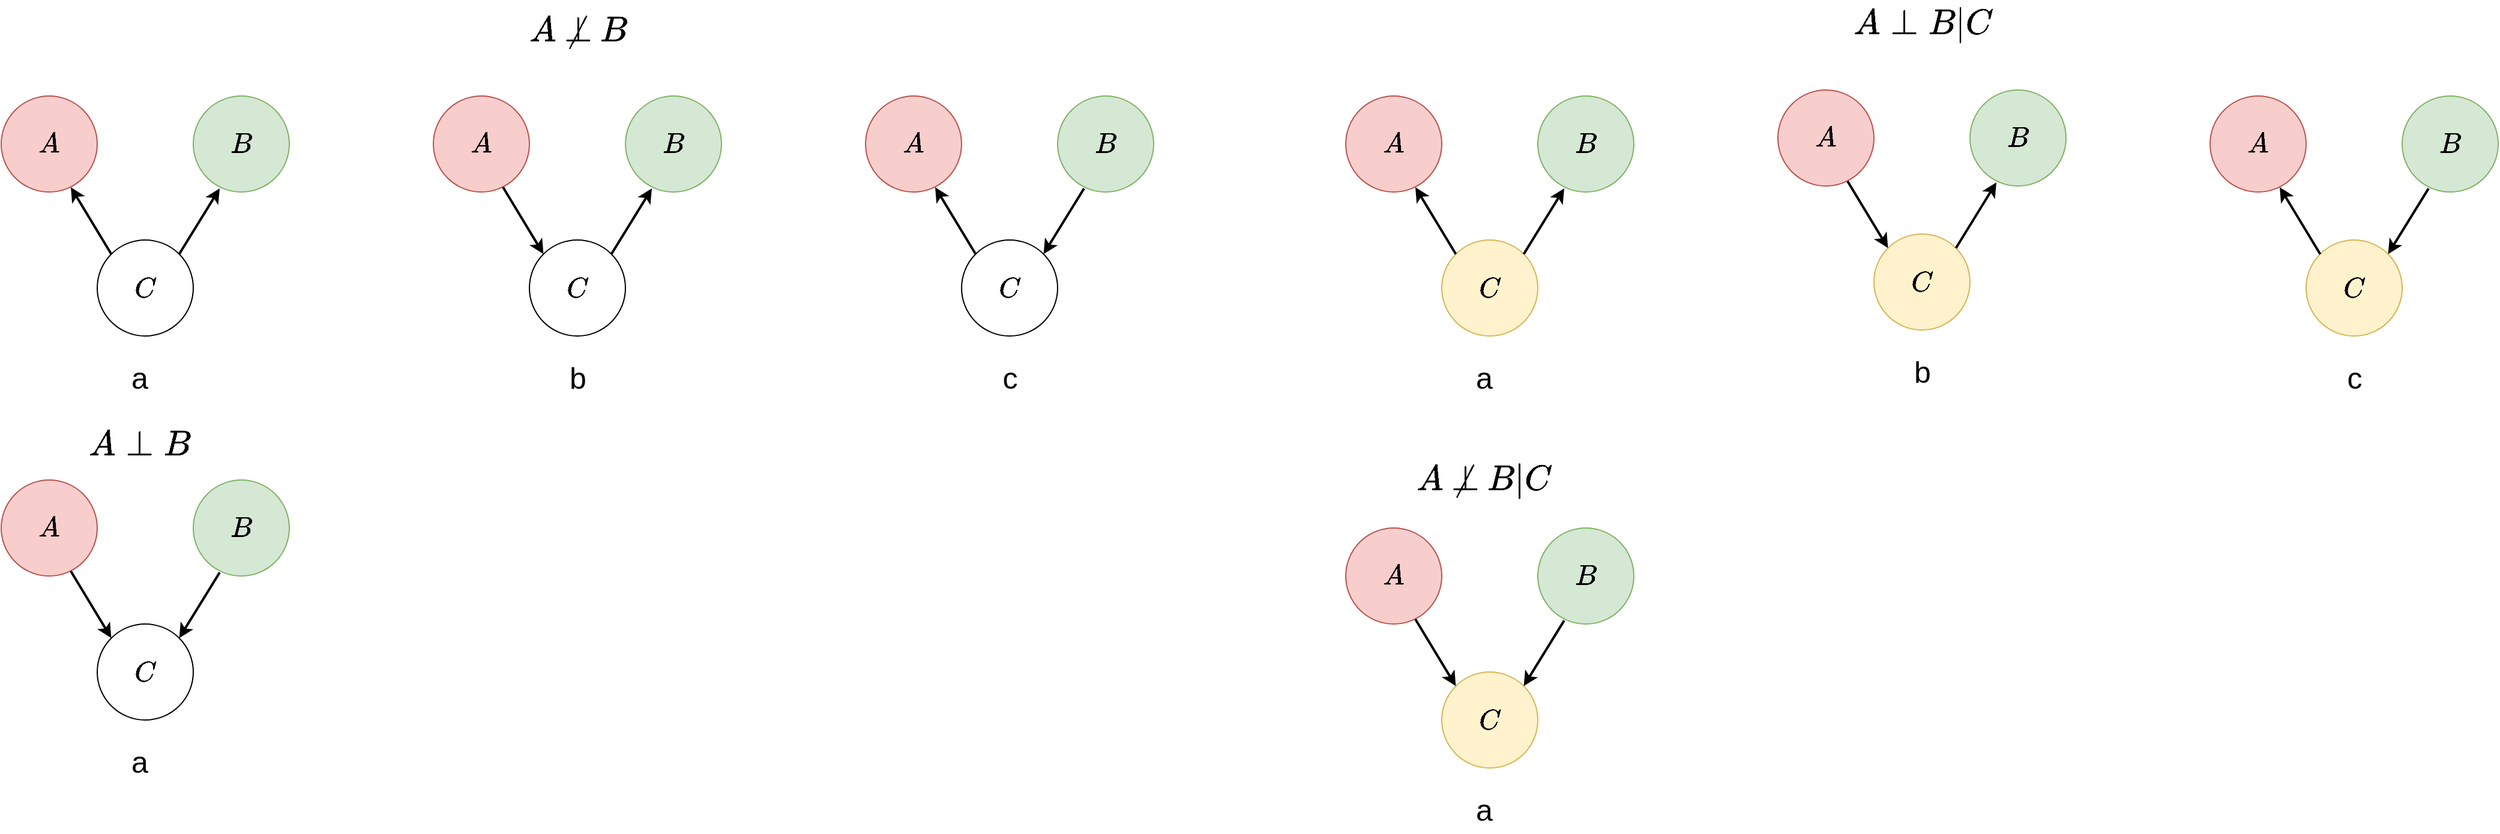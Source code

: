 <mxfile version="16.5.1" type="device"><diagram id="Q3xI9aqJpP48gJYGa6BH" name="Page-1"><mxGraphModel dx="1778" dy="1081" grid="1" gridSize="10" guides="1" tooltips="1" connect="1" arrows="1" fold="1" page="1" pageScale="1" pageWidth="1169" pageHeight="827" math="1" shadow="0"><root><mxCell id="0"/><mxCell id="1" parent="0"/><mxCell id="79qfdxIHWmJpxkPoyroY-1" value="$$A$$" style="ellipse;whiteSpace=wrap;html=1;aspect=fixed;fontSize=20;fillColor=#f8cecc;strokeColor=#b85450;" vertex="1" parent="1"><mxGeometry x="80" y="200" width="80" height="80" as="geometry"/></mxCell><mxCell id="79qfdxIHWmJpxkPoyroY-2" value="$$B$$" style="ellipse;whiteSpace=wrap;html=1;aspect=fixed;fontSize=20;fillColor=#d5e8d4;strokeColor=#82b366;" vertex="1" parent="1"><mxGeometry x="240" y="200" width="80" height="80" as="geometry"/></mxCell><mxCell id="79qfdxIHWmJpxkPoyroY-3" value="$$C$$" style="ellipse;whiteSpace=wrap;html=1;aspect=fixed;fontSize=20;" vertex="1" parent="1"><mxGeometry x="160" y="320" width="80" height="80" as="geometry"/></mxCell><mxCell id="79qfdxIHWmJpxkPoyroY-7" value="" style="endArrow=classic;html=1;rounded=0;fontSize=20;exitX=1;exitY=0;exitDx=0;exitDy=0;entryX=0.275;entryY=0.963;entryDx=0;entryDy=0;entryPerimeter=0;strokeWidth=2;" edge="1" parent="1" source="79qfdxIHWmJpxkPoyroY-3" target="79qfdxIHWmJpxkPoyroY-2"><mxGeometry width="50" height="50" relative="1" as="geometry"><mxPoint x="700" y="470" as="sourcePoint"/><mxPoint x="750" y="420" as="targetPoint"/></mxGeometry></mxCell><mxCell id="79qfdxIHWmJpxkPoyroY-8" value="" style="endArrow=classic;html=1;rounded=0;fontSize=20;exitX=0;exitY=0;exitDx=0;exitDy=0;entryX=0.725;entryY=0.95;entryDx=0;entryDy=0;entryPerimeter=0;strokeWidth=2;" edge="1" parent="1" source="79qfdxIHWmJpxkPoyroY-3" target="79qfdxIHWmJpxkPoyroY-1"><mxGeometry width="50" height="50" relative="1" as="geometry"><mxPoint x="238.284" y="341.716" as="sourcePoint"/><mxPoint x="272" y="287.04" as="targetPoint"/></mxGeometry></mxCell><mxCell id="79qfdxIHWmJpxkPoyroY-9" value="$$A$$" style="ellipse;whiteSpace=wrap;html=1;aspect=fixed;fontSize=20;fillColor=#f8cecc;strokeColor=#b85450;" vertex="1" parent="1"><mxGeometry x="440" y="200" width="80" height="80" as="geometry"/></mxCell><mxCell id="79qfdxIHWmJpxkPoyroY-10" value="$$B$$" style="ellipse;whiteSpace=wrap;html=1;aspect=fixed;fontSize=20;fillColor=#d5e8d4;strokeColor=#82b366;" vertex="1" parent="1"><mxGeometry x="600" y="200" width="80" height="80" as="geometry"/></mxCell><mxCell id="79qfdxIHWmJpxkPoyroY-11" value="$$C$$" style="ellipse;whiteSpace=wrap;html=1;aspect=fixed;fontSize=20;" vertex="1" parent="1"><mxGeometry x="520" y="320" width="80" height="80" as="geometry"/></mxCell><mxCell id="79qfdxIHWmJpxkPoyroY-12" value="" style="endArrow=classic;html=1;rounded=0;fontSize=20;exitX=1;exitY=0;exitDx=0;exitDy=0;entryX=0.275;entryY=0.963;entryDx=0;entryDy=0;entryPerimeter=0;strokeWidth=2;" edge="1" parent="1" source="79qfdxIHWmJpxkPoyroY-11" target="79qfdxIHWmJpxkPoyroY-10"><mxGeometry width="50" height="50" relative="1" as="geometry"><mxPoint x="1060" y="470" as="sourcePoint"/><mxPoint x="1110" y="420" as="targetPoint"/></mxGeometry></mxCell><mxCell id="79qfdxIHWmJpxkPoyroY-13" value="" style="endArrow=none;html=1;rounded=0;fontSize=20;exitX=0;exitY=0;exitDx=0;exitDy=0;entryX=0.725;entryY=0.95;entryDx=0;entryDy=0;entryPerimeter=0;strokeWidth=2;endFill=0;startArrow=classic;startFill=1;" edge="1" parent="1" source="79qfdxIHWmJpxkPoyroY-11" target="79qfdxIHWmJpxkPoyroY-9"><mxGeometry width="50" height="50" relative="1" as="geometry"><mxPoint x="598.284" y="341.716" as="sourcePoint"/><mxPoint x="632" y="287.04" as="targetPoint"/></mxGeometry></mxCell><mxCell id="79qfdxIHWmJpxkPoyroY-14" value="$$A$$" style="ellipse;whiteSpace=wrap;html=1;aspect=fixed;fontSize=20;fillColor=#f8cecc;strokeColor=#b85450;" vertex="1" parent="1"><mxGeometry x="800" y="200" width="80" height="80" as="geometry"/></mxCell><mxCell id="79qfdxIHWmJpxkPoyroY-15" value="$$B$$" style="ellipse;whiteSpace=wrap;html=1;aspect=fixed;fontSize=20;fillColor=#d5e8d4;strokeColor=#82b366;" vertex="1" parent="1"><mxGeometry x="960" y="200" width="80" height="80" as="geometry"/></mxCell><mxCell id="79qfdxIHWmJpxkPoyroY-16" value="$$C$$" style="ellipse;whiteSpace=wrap;html=1;aspect=fixed;fontSize=20;" vertex="1" parent="1"><mxGeometry x="880" y="320" width="80" height="80" as="geometry"/></mxCell><mxCell id="79qfdxIHWmJpxkPoyroY-17" value="" style="endArrow=none;html=1;rounded=0;fontSize=20;exitX=1;exitY=0;exitDx=0;exitDy=0;entryX=0.275;entryY=0.963;entryDx=0;entryDy=0;entryPerimeter=0;strokeWidth=2;startArrow=classic;startFill=1;endFill=0;" edge="1" parent="1" source="79qfdxIHWmJpxkPoyroY-16" target="79qfdxIHWmJpxkPoyroY-15"><mxGeometry width="50" height="50" relative="1" as="geometry"><mxPoint x="1420" y="470" as="sourcePoint"/><mxPoint x="1470" y="420" as="targetPoint"/></mxGeometry></mxCell><mxCell id="79qfdxIHWmJpxkPoyroY-18" value="" style="endArrow=classic;html=1;rounded=0;fontSize=20;exitX=0;exitY=0;exitDx=0;exitDy=0;entryX=0.725;entryY=0.95;entryDx=0;entryDy=0;entryPerimeter=0;strokeWidth=2;" edge="1" parent="1" source="79qfdxIHWmJpxkPoyroY-16" target="79qfdxIHWmJpxkPoyroY-14"><mxGeometry width="50" height="50" relative="1" as="geometry"><mxPoint x="958.284" y="341.716" as="sourcePoint"/><mxPoint x="992" y="287.04" as="targetPoint"/></mxGeometry></mxCell><mxCell id="79qfdxIHWmJpxkPoyroY-19" value="$$A \not \perp B$$" style="text;html=1;align=center;verticalAlign=middle;resizable=0;points=[];autosize=1;strokeColor=none;fillColor=none;fontSize=25;" vertex="1" parent="1"><mxGeometry x="450" y="125" width="220" height="40" as="geometry"/></mxCell><mxCell id="79qfdxIHWmJpxkPoyroY-20" value="a" style="text;html=1;align=center;verticalAlign=middle;resizable=0;points=[];autosize=1;strokeColor=none;fillColor=none;fontSize=25;" vertex="1" parent="1"><mxGeometry x="180" y="414" width="30" height="40" as="geometry"/></mxCell><mxCell id="79qfdxIHWmJpxkPoyroY-21" value="b" style="text;html=1;align=center;verticalAlign=middle;resizable=0;points=[];autosize=1;strokeColor=none;fillColor=none;fontSize=25;" vertex="1" parent="1"><mxGeometry x="545" y="414" width="30" height="40" as="geometry"/></mxCell><mxCell id="79qfdxIHWmJpxkPoyroY-22" value="c" style="text;html=1;align=center;verticalAlign=middle;resizable=0;points=[];autosize=1;strokeColor=none;fillColor=none;fontSize=25;" vertex="1" parent="1"><mxGeometry x="905" y="414" width="30" height="40" as="geometry"/></mxCell><mxCell id="79qfdxIHWmJpxkPoyroY-23" value="$$A$$" style="ellipse;whiteSpace=wrap;html=1;aspect=fixed;fontSize=20;fillColor=#f8cecc;strokeColor=#b85450;" vertex="1" parent="1"><mxGeometry x="80" y="520" width="80" height="80" as="geometry"/></mxCell><mxCell id="79qfdxIHWmJpxkPoyroY-24" value="$$B$$" style="ellipse;whiteSpace=wrap;html=1;aspect=fixed;fontSize=20;fillColor=#d5e8d4;strokeColor=#82b366;" vertex="1" parent="1"><mxGeometry x="240" y="520" width="80" height="80" as="geometry"/></mxCell><mxCell id="79qfdxIHWmJpxkPoyroY-25" value="$$C$$" style="ellipse;whiteSpace=wrap;html=1;aspect=fixed;fontSize=20;" vertex="1" parent="1"><mxGeometry x="160" y="640" width="80" height="80" as="geometry"/></mxCell><mxCell id="79qfdxIHWmJpxkPoyroY-26" value="" style="endArrow=none;html=1;rounded=0;fontSize=20;exitX=1;exitY=0;exitDx=0;exitDy=0;entryX=0.275;entryY=0.963;entryDx=0;entryDy=0;entryPerimeter=0;strokeWidth=2;startArrow=classic;startFill=1;endFill=0;" edge="1" parent="1" source="79qfdxIHWmJpxkPoyroY-25" target="79qfdxIHWmJpxkPoyroY-24"><mxGeometry width="50" height="50" relative="1" as="geometry"><mxPoint x="700" y="790" as="sourcePoint"/><mxPoint x="750" y="740" as="targetPoint"/></mxGeometry></mxCell><mxCell id="79qfdxIHWmJpxkPoyroY-27" value="" style="endArrow=none;html=1;rounded=0;fontSize=20;exitX=0;exitY=0;exitDx=0;exitDy=0;entryX=0.725;entryY=0.95;entryDx=0;entryDy=0;entryPerimeter=0;strokeWidth=2;startArrow=classic;startFill=1;endFill=0;" edge="1" parent="1" source="79qfdxIHWmJpxkPoyroY-25" target="79qfdxIHWmJpxkPoyroY-23"><mxGeometry width="50" height="50" relative="1" as="geometry"><mxPoint x="238.284" y="661.716" as="sourcePoint"/><mxPoint x="272" y="607.04" as="targetPoint"/></mxGeometry></mxCell><mxCell id="79qfdxIHWmJpxkPoyroY-28" value="a" style="text;html=1;align=center;verticalAlign=middle;resizable=0;points=[];autosize=1;strokeColor=none;fillColor=none;fontSize=25;" vertex="1" parent="1"><mxGeometry x="180" y="734" width="30" height="40" as="geometry"/></mxCell><mxCell id="79qfdxIHWmJpxkPoyroY-29" value="$$A \perp B$$" style="text;html=1;align=center;verticalAlign=middle;resizable=0;points=[];autosize=1;strokeColor=none;fillColor=none;fontSize=25;" vertex="1" parent="1"><mxGeometry x="110" y="470" width="170" height="40" as="geometry"/></mxCell><mxCell id="79qfdxIHWmJpxkPoyroY-30" value="$$A$$" style="ellipse;whiteSpace=wrap;html=1;aspect=fixed;fontSize=20;fillColor=#f8cecc;strokeColor=#b85450;" vertex="1" parent="1"><mxGeometry x="1200" y="200" width="80" height="80" as="geometry"/></mxCell><mxCell id="79qfdxIHWmJpxkPoyroY-31" value="$$B$$" style="ellipse;whiteSpace=wrap;html=1;aspect=fixed;fontSize=20;fillColor=#d5e8d4;strokeColor=#82b366;" vertex="1" parent="1"><mxGeometry x="1360" y="200" width="80" height="80" as="geometry"/></mxCell><mxCell id="79qfdxIHWmJpxkPoyroY-32" value="$$C$$" style="ellipse;whiteSpace=wrap;html=1;aspect=fixed;fontSize=20;fillColor=#fff2cc;strokeColor=#d6b656;" vertex="1" parent="1"><mxGeometry x="1280" y="320" width="80" height="80" as="geometry"/></mxCell><mxCell id="79qfdxIHWmJpxkPoyroY-33" value="" style="endArrow=classic;html=1;rounded=0;fontSize=20;exitX=1;exitY=0;exitDx=0;exitDy=0;entryX=0.275;entryY=0.963;entryDx=0;entryDy=0;entryPerimeter=0;strokeWidth=2;" edge="1" parent="1" source="79qfdxIHWmJpxkPoyroY-32" target="79qfdxIHWmJpxkPoyroY-31"><mxGeometry width="50" height="50" relative="1" as="geometry"><mxPoint x="1820" y="470" as="sourcePoint"/><mxPoint x="1870" y="420" as="targetPoint"/></mxGeometry></mxCell><mxCell id="79qfdxIHWmJpxkPoyroY-34" value="" style="endArrow=classic;html=1;rounded=0;fontSize=20;exitX=0;exitY=0;exitDx=0;exitDy=0;entryX=0.725;entryY=0.95;entryDx=0;entryDy=0;entryPerimeter=0;strokeWidth=2;" edge="1" parent="1" source="79qfdxIHWmJpxkPoyroY-32" target="79qfdxIHWmJpxkPoyroY-30"><mxGeometry width="50" height="50" relative="1" as="geometry"><mxPoint x="1358.284" y="341.716" as="sourcePoint"/><mxPoint x="1392" y="287.04" as="targetPoint"/></mxGeometry></mxCell><mxCell id="79qfdxIHWmJpxkPoyroY-35" value="$$A$$" style="ellipse;whiteSpace=wrap;html=1;aspect=fixed;fontSize=20;fillColor=#f8cecc;strokeColor=#b85450;" vertex="1" parent="1"><mxGeometry x="1560" y="195" width="80" height="80" as="geometry"/></mxCell><mxCell id="79qfdxIHWmJpxkPoyroY-36" value="$$B$$" style="ellipse;whiteSpace=wrap;html=1;aspect=fixed;fontSize=20;fillColor=#d5e8d4;strokeColor=#82b366;" vertex="1" parent="1"><mxGeometry x="1720" y="195" width="80" height="80" as="geometry"/></mxCell><mxCell id="79qfdxIHWmJpxkPoyroY-37" value="$$C$$" style="ellipse;whiteSpace=wrap;html=1;aspect=fixed;fontSize=20;fillColor=#fff2cc;strokeColor=#d6b656;" vertex="1" parent="1"><mxGeometry x="1640" y="315" width="80" height="80" as="geometry"/></mxCell><mxCell id="79qfdxIHWmJpxkPoyroY-38" value="" style="endArrow=classic;html=1;rounded=0;fontSize=20;exitX=1;exitY=0;exitDx=0;exitDy=0;entryX=0.275;entryY=0.963;entryDx=0;entryDy=0;entryPerimeter=0;strokeWidth=2;" edge="1" parent="1" source="79qfdxIHWmJpxkPoyroY-37" target="79qfdxIHWmJpxkPoyroY-36"><mxGeometry width="50" height="50" relative="1" as="geometry"><mxPoint x="2180" y="465" as="sourcePoint"/><mxPoint x="2230" y="415" as="targetPoint"/></mxGeometry></mxCell><mxCell id="79qfdxIHWmJpxkPoyroY-39" value="" style="endArrow=none;html=1;rounded=0;fontSize=20;exitX=0;exitY=0;exitDx=0;exitDy=0;entryX=0.725;entryY=0.95;entryDx=0;entryDy=0;entryPerimeter=0;strokeWidth=2;endFill=0;startArrow=classic;startFill=1;" edge="1" parent="1" source="79qfdxIHWmJpxkPoyroY-37" target="79qfdxIHWmJpxkPoyroY-35"><mxGeometry width="50" height="50" relative="1" as="geometry"><mxPoint x="1718.284" y="336.716" as="sourcePoint"/><mxPoint x="1752" y="282.04" as="targetPoint"/></mxGeometry></mxCell><mxCell id="79qfdxIHWmJpxkPoyroY-40" value="$$A$$" style="ellipse;whiteSpace=wrap;html=1;aspect=fixed;fontSize=20;fillColor=#f8cecc;strokeColor=#b85450;" vertex="1" parent="1"><mxGeometry x="1920" y="200" width="80" height="80" as="geometry"/></mxCell><mxCell id="79qfdxIHWmJpxkPoyroY-41" value="$$B$$" style="ellipse;whiteSpace=wrap;html=1;aspect=fixed;fontSize=20;fillColor=#d5e8d4;strokeColor=#82b366;" vertex="1" parent="1"><mxGeometry x="2080" y="200" width="80" height="80" as="geometry"/></mxCell><mxCell id="79qfdxIHWmJpxkPoyroY-42" value="$$C$$" style="ellipse;whiteSpace=wrap;html=1;aspect=fixed;fontSize=20;fillColor=#fff2cc;strokeColor=#d6b656;" vertex="1" parent="1"><mxGeometry x="2000" y="320" width="80" height="80" as="geometry"/></mxCell><mxCell id="79qfdxIHWmJpxkPoyroY-43" value="" style="endArrow=none;html=1;rounded=0;fontSize=20;exitX=1;exitY=0;exitDx=0;exitDy=0;entryX=0.275;entryY=0.963;entryDx=0;entryDy=0;entryPerimeter=0;strokeWidth=2;startArrow=classic;startFill=1;endFill=0;" edge="1" parent="1" source="79qfdxIHWmJpxkPoyroY-42" target="79qfdxIHWmJpxkPoyroY-41"><mxGeometry width="50" height="50" relative="1" as="geometry"><mxPoint x="2540" y="470" as="sourcePoint"/><mxPoint x="2590" y="420" as="targetPoint"/></mxGeometry></mxCell><mxCell id="79qfdxIHWmJpxkPoyroY-44" value="" style="endArrow=classic;html=1;rounded=0;fontSize=20;exitX=0;exitY=0;exitDx=0;exitDy=0;entryX=0.725;entryY=0.95;entryDx=0;entryDy=0;entryPerimeter=0;strokeWidth=2;" edge="1" parent="1" source="79qfdxIHWmJpxkPoyroY-42" target="79qfdxIHWmJpxkPoyroY-40"><mxGeometry width="50" height="50" relative="1" as="geometry"><mxPoint x="2078.284" y="341.716" as="sourcePoint"/><mxPoint x="2112" y="287.04" as="targetPoint"/></mxGeometry></mxCell><mxCell id="79qfdxIHWmJpxkPoyroY-45" value="$$A \perp B | C$$" style="text;html=1;align=center;verticalAlign=middle;resizable=0;points=[];autosize=1;strokeColor=none;fillColor=none;fontSize=25;" vertex="1" parent="1"><mxGeometry x="1575" y="120" width="210" height="40" as="geometry"/></mxCell><mxCell id="79qfdxIHWmJpxkPoyroY-46" value="a" style="text;html=1;align=center;verticalAlign=middle;resizable=0;points=[];autosize=1;strokeColor=none;fillColor=none;fontSize=25;" vertex="1" parent="1"><mxGeometry x="1300" y="414" width="30" height="40" as="geometry"/></mxCell><mxCell id="79qfdxIHWmJpxkPoyroY-47" value="b" style="text;html=1;align=center;verticalAlign=middle;resizable=0;points=[];autosize=1;strokeColor=none;fillColor=none;fontSize=25;" vertex="1" parent="1"><mxGeometry x="1665" y="409" width="30" height="40" as="geometry"/></mxCell><mxCell id="79qfdxIHWmJpxkPoyroY-48" value="c" style="text;html=1;align=center;verticalAlign=middle;resizable=0;points=[];autosize=1;strokeColor=none;fillColor=none;fontSize=25;" vertex="1" parent="1"><mxGeometry x="2025" y="414" width="30" height="40" as="geometry"/></mxCell><mxCell id="79qfdxIHWmJpxkPoyroY-49" value="$$A$$" style="ellipse;whiteSpace=wrap;html=1;aspect=fixed;fontSize=20;fillColor=#f8cecc;strokeColor=#b85450;" vertex="1" parent="1"><mxGeometry x="1200" y="560" width="80" height="80" as="geometry"/></mxCell><mxCell id="79qfdxIHWmJpxkPoyroY-50" value="$$B$$" style="ellipse;whiteSpace=wrap;html=1;aspect=fixed;fontSize=20;fillColor=#d5e8d4;strokeColor=#82b366;" vertex="1" parent="1"><mxGeometry x="1360" y="560" width="80" height="80" as="geometry"/></mxCell><mxCell id="79qfdxIHWmJpxkPoyroY-51" value="$$C$$" style="ellipse;whiteSpace=wrap;html=1;aspect=fixed;fontSize=20;fillColor=#fff2cc;strokeColor=#d6b656;" vertex="1" parent="1"><mxGeometry x="1280" y="680" width="80" height="80" as="geometry"/></mxCell><mxCell id="79qfdxIHWmJpxkPoyroY-52" value="" style="endArrow=none;html=1;rounded=0;fontSize=20;exitX=1;exitY=0;exitDx=0;exitDy=0;entryX=0.275;entryY=0.963;entryDx=0;entryDy=0;entryPerimeter=0;strokeWidth=2;startArrow=classic;startFill=1;endFill=0;" edge="1" parent="1" source="79qfdxIHWmJpxkPoyroY-51" target="79qfdxIHWmJpxkPoyroY-50"><mxGeometry width="50" height="50" relative="1" as="geometry"><mxPoint x="1820" y="830" as="sourcePoint"/><mxPoint x="1870" y="780" as="targetPoint"/></mxGeometry></mxCell><mxCell id="79qfdxIHWmJpxkPoyroY-53" value="" style="endArrow=none;html=1;rounded=0;fontSize=20;exitX=0;exitY=0;exitDx=0;exitDy=0;entryX=0.725;entryY=0.95;entryDx=0;entryDy=0;entryPerimeter=0;strokeWidth=2;startArrow=classic;startFill=1;endFill=0;" edge="1" parent="1" source="79qfdxIHWmJpxkPoyroY-51" target="79qfdxIHWmJpxkPoyroY-49"><mxGeometry width="50" height="50" relative="1" as="geometry"><mxPoint x="1358.284" y="701.716" as="sourcePoint"/><mxPoint x="1392" y="647.04" as="targetPoint"/></mxGeometry></mxCell><mxCell id="79qfdxIHWmJpxkPoyroY-54" value="a" style="text;html=1;align=center;verticalAlign=middle;resizable=0;points=[];autosize=1;strokeColor=none;fillColor=none;fontSize=25;" vertex="1" parent="1"><mxGeometry x="1300" y="774" width="30" height="40" as="geometry"/></mxCell><mxCell id="79qfdxIHWmJpxkPoyroY-55" value="$$A \not \perp B | C$$" style="text;html=1;align=center;verticalAlign=middle;resizable=0;points=[];autosize=1;strokeColor=none;fillColor=none;fontSize=25;" vertex="1" parent="1"><mxGeometry x="1185" y="500" width="260" height="40" as="geometry"/></mxCell></root></mxGraphModel></diagram></mxfile>